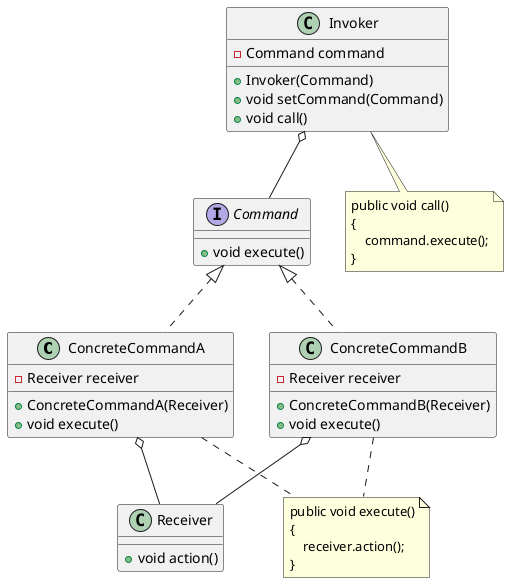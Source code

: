 @startuml

ConcreteCommandA o-- Receiver
ConcreteCommandB o-- Receiver
Invoker o-- Command

interface Command {
  +void execute()
}

class ConcreteCommandA implements Command {
  -Receiver receiver

  +ConcreteCommandA(Receiver)
  +void execute()
}

class ConcreteCommandB implements Command {
  -Receiver receiver

  +ConcreteCommandB(Receiver)
  +void execute()
}

class Receiver {
  +void action()
}

class Invoker {
  -Command command

  +Invoker(Command)
  +void setCommand(Command)
  +void call()
}

note as N
    public void execute()
    {
        receiver.action();
    }
end note

note as M
    public void call()
    {
        command.execute();
    }
end note

ConcreteCommandA .. N
ConcreteCommandB .. N

Invoker .. M

@enduml